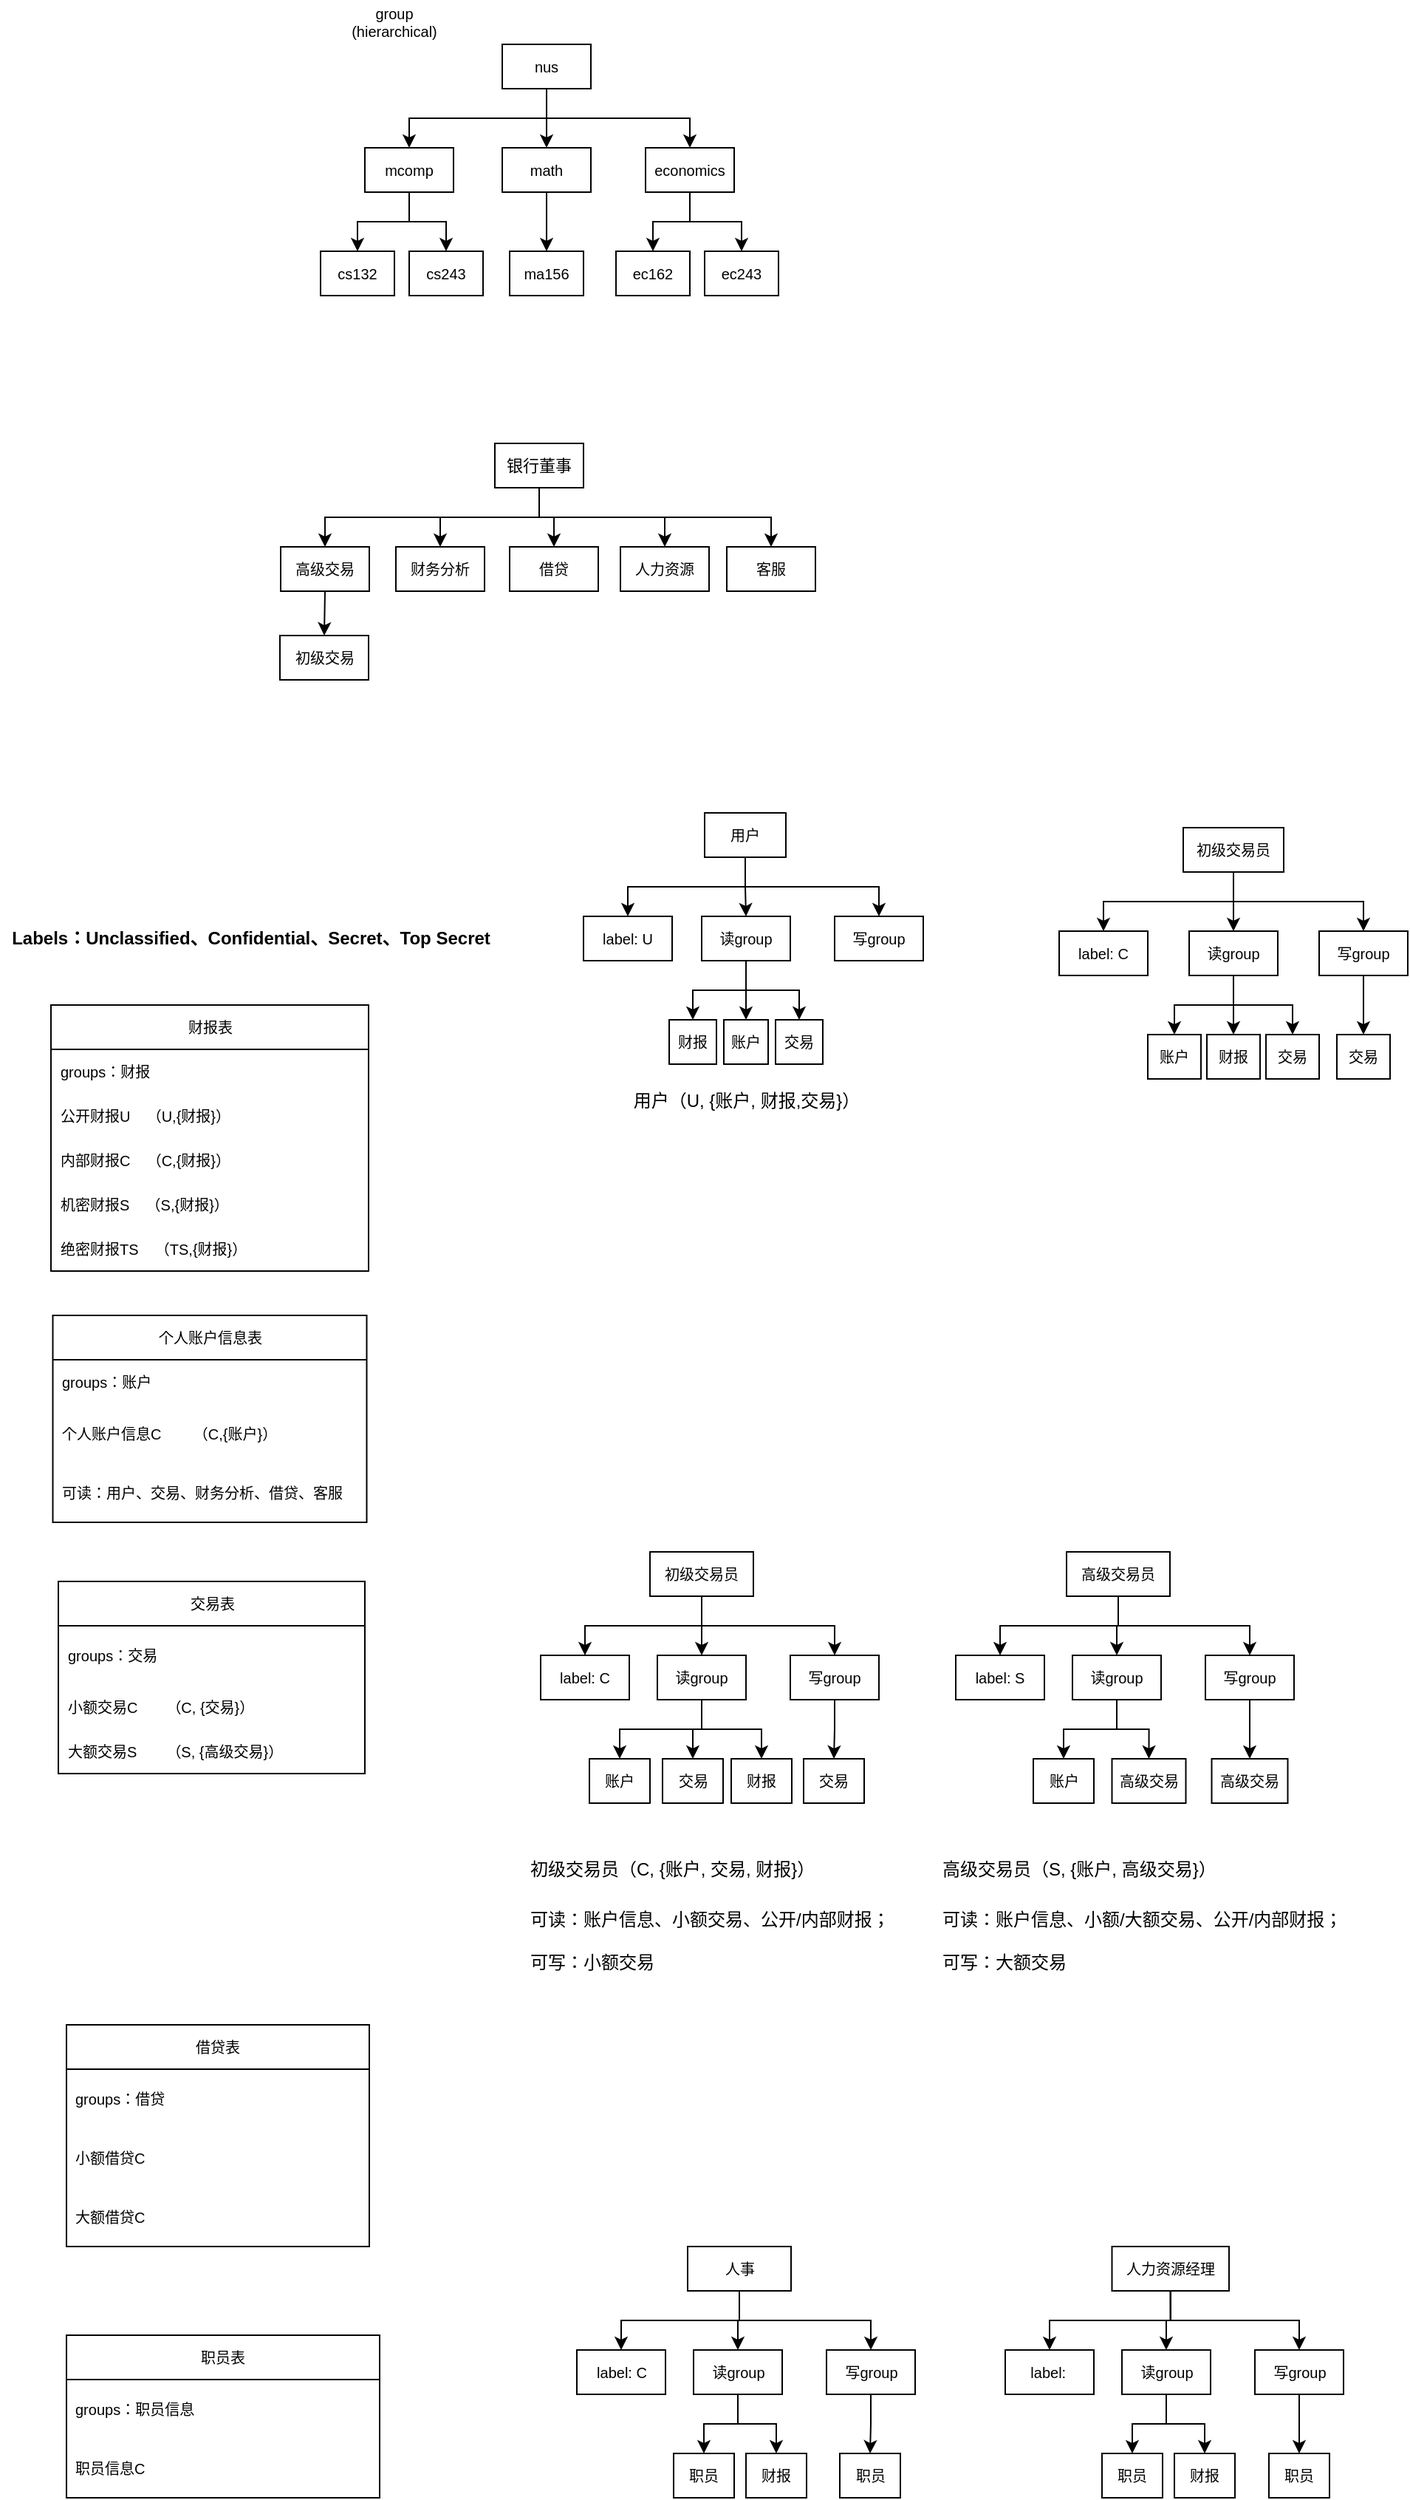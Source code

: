 <mxfile version="24.7.17">
  <diagram name="第 1 页" id="lnjwtBa-JkBaRmDAoZbX">
    <mxGraphModel dx="875" dy="445" grid="1" gridSize="10" guides="1" tooltips="1" connect="1" arrows="1" fold="1" page="1" pageScale="1" pageWidth="827" pageHeight="1169" math="0" shadow="0">
      <root>
        <mxCell id="0" />
        <mxCell id="1" parent="0" />
        <mxCell id="OqtR3Mtmg-c2K8xWfE8R-6" style="edgeStyle=orthogonalEdgeStyle;rounded=0;orthogonalLoop=1;jettySize=auto;html=1;exitX=0.5;exitY=1;exitDx=0;exitDy=0;entryX=0.5;entryY=0;entryDx=0;entryDy=0;fontSize=10;" edge="1" parent="1" source="OqtR3Mtmg-c2K8xWfE8R-2" target="OqtR3Mtmg-c2K8xWfE8R-3">
          <mxGeometry relative="1" as="geometry" />
        </mxCell>
        <mxCell id="OqtR3Mtmg-c2K8xWfE8R-7" style="edgeStyle=orthogonalEdgeStyle;rounded=0;orthogonalLoop=1;jettySize=auto;html=1;exitX=0.5;exitY=1;exitDx=0;exitDy=0;entryX=0.5;entryY=0;entryDx=0;entryDy=0;fontSize=10;" edge="1" parent="1" source="OqtR3Mtmg-c2K8xWfE8R-2" target="OqtR3Mtmg-c2K8xWfE8R-4">
          <mxGeometry relative="1" as="geometry" />
        </mxCell>
        <mxCell id="OqtR3Mtmg-c2K8xWfE8R-8" style="edgeStyle=orthogonalEdgeStyle;rounded=0;orthogonalLoop=1;jettySize=auto;html=1;exitX=0.5;exitY=1;exitDx=0;exitDy=0;entryX=0.5;entryY=0;entryDx=0;entryDy=0;fontSize=10;" edge="1" parent="1" source="OqtR3Mtmg-c2K8xWfE8R-2" target="OqtR3Mtmg-c2K8xWfE8R-5">
          <mxGeometry relative="1" as="geometry" />
        </mxCell>
        <mxCell id="OqtR3Mtmg-c2K8xWfE8R-2" value="nus" style="rounded=0;whiteSpace=wrap;html=1;fontSize=10;" vertex="1" parent="1">
          <mxGeometry x="383" y="200" width="60" height="30" as="geometry" />
        </mxCell>
        <mxCell id="OqtR3Mtmg-c2K8xWfE8R-11" style="edgeStyle=orthogonalEdgeStyle;rounded=0;orthogonalLoop=1;jettySize=auto;html=1;exitX=0.5;exitY=1;exitDx=0;exitDy=0;entryX=0.5;entryY=0;entryDx=0;entryDy=0;fontSize=10;" edge="1" parent="1" source="OqtR3Mtmg-c2K8xWfE8R-3" target="OqtR3Mtmg-c2K8xWfE8R-9">
          <mxGeometry relative="1" as="geometry" />
        </mxCell>
        <mxCell id="OqtR3Mtmg-c2K8xWfE8R-12" style="edgeStyle=orthogonalEdgeStyle;rounded=0;orthogonalLoop=1;jettySize=auto;html=1;exitX=0.5;exitY=1;exitDx=0;exitDy=0;entryX=0.5;entryY=0;entryDx=0;entryDy=0;fontSize=10;" edge="1" parent="1" source="OqtR3Mtmg-c2K8xWfE8R-3" target="OqtR3Mtmg-c2K8xWfE8R-10">
          <mxGeometry relative="1" as="geometry" />
        </mxCell>
        <mxCell id="OqtR3Mtmg-c2K8xWfE8R-3" value="mcomp" style="rounded=0;whiteSpace=wrap;html=1;fontSize=10;" vertex="1" parent="1">
          <mxGeometry x="290" y="270" width="60" height="30" as="geometry" />
        </mxCell>
        <mxCell id="OqtR3Mtmg-c2K8xWfE8R-14" style="edgeStyle=orthogonalEdgeStyle;rounded=0;orthogonalLoop=1;jettySize=auto;html=1;exitX=0.5;exitY=1;exitDx=0;exitDy=0;fontSize=10;" edge="1" parent="1" source="OqtR3Mtmg-c2K8xWfE8R-4" target="OqtR3Mtmg-c2K8xWfE8R-13">
          <mxGeometry relative="1" as="geometry" />
        </mxCell>
        <mxCell id="OqtR3Mtmg-c2K8xWfE8R-4" value="math" style="rounded=0;whiteSpace=wrap;html=1;fontSize=10;" vertex="1" parent="1">
          <mxGeometry x="383" y="270" width="60" height="30" as="geometry" />
        </mxCell>
        <mxCell id="OqtR3Mtmg-c2K8xWfE8R-16" style="edgeStyle=orthogonalEdgeStyle;rounded=0;orthogonalLoop=1;jettySize=auto;html=1;exitX=0.5;exitY=1;exitDx=0;exitDy=0;entryX=0.5;entryY=0;entryDx=0;entryDy=0;fontSize=10;" edge="1" parent="1" source="OqtR3Mtmg-c2K8xWfE8R-5" target="OqtR3Mtmg-c2K8xWfE8R-15">
          <mxGeometry relative="1" as="geometry" />
        </mxCell>
        <mxCell id="OqtR3Mtmg-c2K8xWfE8R-18" style="edgeStyle=orthogonalEdgeStyle;rounded=0;orthogonalLoop=1;jettySize=auto;html=1;exitX=0.5;exitY=1;exitDx=0;exitDy=0;entryX=0.5;entryY=0;entryDx=0;entryDy=0;fontSize=10;" edge="1" parent="1" source="OqtR3Mtmg-c2K8xWfE8R-5" target="OqtR3Mtmg-c2K8xWfE8R-17">
          <mxGeometry relative="1" as="geometry" />
        </mxCell>
        <mxCell id="OqtR3Mtmg-c2K8xWfE8R-5" value="economics" style="rounded=0;whiteSpace=wrap;html=1;fontSize=10;" vertex="1" parent="1">
          <mxGeometry x="480" y="270" width="60" height="30" as="geometry" />
        </mxCell>
        <mxCell id="OqtR3Mtmg-c2K8xWfE8R-9" value="cs132" style="rounded=0;whiteSpace=wrap;html=1;fontSize=10;" vertex="1" parent="1">
          <mxGeometry x="260" y="340" width="50" height="30" as="geometry" />
        </mxCell>
        <mxCell id="OqtR3Mtmg-c2K8xWfE8R-10" value="cs243" style="rounded=0;whiteSpace=wrap;html=1;fontSize=10;" vertex="1" parent="1">
          <mxGeometry x="320" y="340" width="50" height="30" as="geometry" />
        </mxCell>
        <mxCell id="OqtR3Mtmg-c2K8xWfE8R-13" value="ma156" style="rounded=0;whiteSpace=wrap;html=1;fontSize=10;" vertex="1" parent="1">
          <mxGeometry x="388" y="340" width="50" height="30" as="geometry" />
        </mxCell>
        <mxCell id="OqtR3Mtmg-c2K8xWfE8R-15" value="ec162" style="rounded=0;whiteSpace=wrap;html=1;fontSize=10;" vertex="1" parent="1">
          <mxGeometry x="460" y="340" width="50" height="30" as="geometry" />
        </mxCell>
        <mxCell id="OqtR3Mtmg-c2K8xWfE8R-17" value="ec243" style="rounded=0;whiteSpace=wrap;html=1;fontSize=10;" vertex="1" parent="1">
          <mxGeometry x="520" y="340" width="50" height="30" as="geometry" />
        </mxCell>
        <mxCell id="OqtR3Mtmg-c2K8xWfE8R-19" value="group (hierarchical)" style="text;html=1;align=center;verticalAlign=middle;whiteSpace=wrap;rounded=0;fontSize=10;" vertex="1" parent="1">
          <mxGeometry x="280" y="170" width="60" height="30" as="geometry" />
        </mxCell>
        <mxCell id="OqtR3Mtmg-c2K8xWfE8R-23" style="edgeStyle=orthogonalEdgeStyle;rounded=0;orthogonalLoop=1;jettySize=auto;html=1;exitX=0.5;exitY=1;exitDx=0;exitDy=0;entryX=0.5;entryY=0;entryDx=0;entryDy=0;fontSize=10;" edge="1" parent="1" source="OqtR3Mtmg-c2K8xWfE8R-21" target="OqtR3Mtmg-c2K8xWfE8R-22">
          <mxGeometry relative="1" as="geometry" />
        </mxCell>
        <mxCell id="OqtR3Mtmg-c2K8xWfE8R-25" style="edgeStyle=orthogonalEdgeStyle;rounded=0;orthogonalLoop=1;jettySize=auto;html=1;exitX=0.5;exitY=1;exitDx=0;exitDy=0;entryX=0.5;entryY=0;entryDx=0;entryDy=0;fontSize=10;" edge="1" parent="1" source="OqtR3Mtmg-c2K8xWfE8R-21" target="OqtR3Mtmg-c2K8xWfE8R-24">
          <mxGeometry relative="1" as="geometry" />
        </mxCell>
        <mxCell id="OqtR3Mtmg-c2K8xWfE8R-27" style="edgeStyle=orthogonalEdgeStyle;rounded=0;orthogonalLoop=1;jettySize=auto;html=1;exitX=0.5;exitY=1;exitDx=0;exitDy=0;entryX=0.5;entryY=0;entryDx=0;entryDy=0;fontSize=10;" edge="1" parent="1" source="OqtR3Mtmg-c2K8xWfE8R-21" target="OqtR3Mtmg-c2K8xWfE8R-26">
          <mxGeometry relative="1" as="geometry" />
        </mxCell>
        <mxCell id="OqtR3Mtmg-c2K8xWfE8R-29" style="edgeStyle=orthogonalEdgeStyle;rounded=0;orthogonalLoop=1;jettySize=auto;html=1;exitX=0.5;exitY=1;exitDx=0;exitDy=0;entryX=0.5;entryY=0;entryDx=0;entryDy=0;fontSize=10;" edge="1" parent="1" source="OqtR3Mtmg-c2K8xWfE8R-21" target="OqtR3Mtmg-c2K8xWfE8R-28">
          <mxGeometry relative="1" as="geometry" />
        </mxCell>
        <mxCell id="OqtR3Mtmg-c2K8xWfE8R-31" style="edgeStyle=orthogonalEdgeStyle;rounded=0;orthogonalLoop=1;jettySize=auto;html=1;exitX=0.5;exitY=1;exitDx=0;exitDy=0;entryX=0.5;entryY=0;entryDx=0;entryDy=0;fontSize=10;" edge="1" parent="1" source="OqtR3Mtmg-c2K8xWfE8R-21" target="OqtR3Mtmg-c2K8xWfE8R-30">
          <mxGeometry relative="1" as="geometry" />
        </mxCell>
        <mxCell id="OqtR3Mtmg-c2K8xWfE8R-21" value="&lt;font style=&quot;font-size: 11px;&quot;&gt;银行董事&lt;/font&gt;" style="rounded=0;whiteSpace=wrap;html=1;fontSize=10;" vertex="1" parent="1">
          <mxGeometry x="378" y="470" width="60" height="30" as="geometry" />
        </mxCell>
        <mxCell id="OqtR3Mtmg-c2K8xWfE8R-50" style="edgeStyle=orthogonalEdgeStyle;rounded=0;orthogonalLoop=1;jettySize=auto;html=1;exitX=0.5;exitY=1;exitDx=0;exitDy=0;entryX=0.5;entryY=0;entryDx=0;entryDy=0;fontSize=10;" edge="1" parent="1" source="OqtR3Mtmg-c2K8xWfE8R-22" target="OqtR3Mtmg-c2K8xWfE8R-49">
          <mxGeometry relative="1" as="geometry" />
        </mxCell>
        <mxCell id="OqtR3Mtmg-c2K8xWfE8R-22" value="高级交易" style="rounded=0;whiteSpace=wrap;html=1;fontSize=10;" vertex="1" parent="1">
          <mxGeometry x="233" y="540" width="60" height="30" as="geometry" />
        </mxCell>
        <mxCell id="OqtR3Mtmg-c2K8xWfE8R-24" value="财务分析" style="rounded=0;whiteSpace=wrap;html=1;fontSize=10;" vertex="1" parent="1">
          <mxGeometry x="311" y="540" width="60" height="30" as="geometry" />
        </mxCell>
        <mxCell id="OqtR3Mtmg-c2K8xWfE8R-26" value="借贷" style="rounded=0;whiteSpace=wrap;html=1;fontSize=10;" vertex="1" parent="1">
          <mxGeometry x="388" y="540" width="60" height="30" as="geometry" />
        </mxCell>
        <mxCell id="OqtR3Mtmg-c2K8xWfE8R-28" value="人力资源" style="rounded=0;whiteSpace=wrap;html=1;fontSize=10;" vertex="1" parent="1">
          <mxGeometry x="463" y="540" width="60" height="30" as="geometry" />
        </mxCell>
        <mxCell id="OqtR3Mtmg-c2K8xWfE8R-30" value="客服" style="rounded=0;whiteSpace=wrap;html=1;fontSize=10;" vertex="1" parent="1">
          <mxGeometry x="535" y="540" width="60" height="30" as="geometry" />
        </mxCell>
        <mxCell id="OqtR3Mtmg-c2K8xWfE8R-32" value="个人账户信息表" style="swimlane;fontStyle=0;childLayout=stackLayout;horizontal=1;startSize=30;horizontalStack=0;resizeParent=1;resizeParentMax=0;resizeLast=0;collapsible=1;marginBottom=0;whiteSpace=wrap;html=1;fontSize=10;" vertex="1" parent="1">
          <mxGeometry x="78.75" y="1060" width="212.5" height="140" as="geometry" />
        </mxCell>
        <mxCell id="OqtR3Mtmg-c2K8xWfE8R-33" value="groups：账户" style="text;strokeColor=none;fillColor=none;align=left;verticalAlign=middle;spacingLeft=4;spacingRight=4;overflow=hidden;points=[[0,0.5],[1,0.5]];portConstraint=eastwest;rotatable=0;whiteSpace=wrap;html=1;fontSize=10;" vertex="1" parent="OqtR3Mtmg-c2K8xWfE8R-32">
          <mxGeometry y="30" width="212.5" height="30" as="geometry" />
        </mxCell>
        <mxCell id="OqtR3Mtmg-c2K8xWfE8R-34" value="个人账户信息C&lt;span style=&quot;white-space: pre;&quot;&gt;&#x9;&lt;/span&gt;（C,{账户}）" style="text;strokeColor=none;fillColor=none;align=left;verticalAlign=middle;spacingLeft=4;spacingRight=4;overflow=hidden;points=[[0,0.5],[1,0.5]];portConstraint=eastwest;rotatable=0;whiteSpace=wrap;html=1;fontSize=10;" vertex="1" parent="OqtR3Mtmg-c2K8xWfE8R-32">
          <mxGeometry y="60" width="212.5" height="40" as="geometry" />
        </mxCell>
        <mxCell id="OqtR3Mtmg-c2K8xWfE8R-155" value="可读：用户、交易、财务分析、借贷、客服" style="text;strokeColor=none;fillColor=none;align=left;verticalAlign=middle;spacingLeft=4;spacingRight=4;overflow=hidden;points=[[0,0.5],[1,0.5]];portConstraint=eastwest;rotatable=0;whiteSpace=wrap;html=1;fontSize=10;" vertex="1" parent="OqtR3Mtmg-c2K8xWfE8R-32">
          <mxGeometry y="100" width="212.5" height="40" as="geometry" />
        </mxCell>
        <mxCell id="OqtR3Mtmg-c2K8xWfE8R-39" style="edgeStyle=orthogonalEdgeStyle;rounded=0;orthogonalLoop=1;jettySize=auto;html=1;exitX=0.5;exitY=1;exitDx=0;exitDy=0;entryX=0.5;entryY=0;entryDx=0;entryDy=0;fontSize=10;" edge="1" parent="1" source="OqtR3Mtmg-c2K8xWfE8R-36" target="OqtR3Mtmg-c2K8xWfE8R-37">
          <mxGeometry relative="1" as="geometry" />
        </mxCell>
        <mxCell id="OqtR3Mtmg-c2K8xWfE8R-41" style="edgeStyle=orthogonalEdgeStyle;rounded=0;orthogonalLoop=1;jettySize=auto;html=1;exitX=0.5;exitY=1;exitDx=0;exitDy=0;fontSize=10;" edge="1" parent="1" source="OqtR3Mtmg-c2K8xWfE8R-36" target="OqtR3Mtmg-c2K8xWfE8R-40">
          <mxGeometry relative="1" as="geometry" />
        </mxCell>
        <mxCell id="OqtR3Mtmg-c2K8xWfE8R-82" style="edgeStyle=orthogonalEdgeStyle;rounded=0;orthogonalLoop=1;jettySize=auto;html=1;exitX=0.5;exitY=1;exitDx=0;exitDy=0;" edge="1" parent="1" source="OqtR3Mtmg-c2K8xWfE8R-36" target="OqtR3Mtmg-c2K8xWfE8R-81">
          <mxGeometry relative="1" as="geometry" />
        </mxCell>
        <mxCell id="OqtR3Mtmg-c2K8xWfE8R-36" value="用户" style="rounded=0;whiteSpace=wrap;html=1;fontSize=10;" vertex="1" parent="1">
          <mxGeometry x="520" y="720" width="55" height="30" as="geometry" />
        </mxCell>
        <mxCell id="OqtR3Mtmg-c2K8xWfE8R-43" style="edgeStyle=orthogonalEdgeStyle;rounded=0;orthogonalLoop=1;jettySize=auto;html=1;exitX=0.5;exitY=1;exitDx=0;exitDy=0;entryX=0.5;entryY=0;entryDx=0;entryDy=0;fontSize=10;" edge="1" parent="1" source="OqtR3Mtmg-c2K8xWfE8R-37" target="OqtR3Mtmg-c2K8xWfE8R-42">
          <mxGeometry relative="1" as="geometry" />
        </mxCell>
        <mxCell id="OqtR3Mtmg-c2K8xWfE8R-67" style="edgeStyle=orthogonalEdgeStyle;rounded=0;orthogonalLoop=1;jettySize=auto;html=1;exitX=0.5;exitY=1;exitDx=0;exitDy=0;entryX=0.5;entryY=0;entryDx=0;entryDy=0;" edge="1" parent="1" source="OqtR3Mtmg-c2K8xWfE8R-37" target="OqtR3Mtmg-c2K8xWfE8R-66">
          <mxGeometry relative="1" as="geometry" />
        </mxCell>
        <mxCell id="OqtR3Mtmg-c2K8xWfE8R-69" style="edgeStyle=orthogonalEdgeStyle;rounded=0;orthogonalLoop=1;jettySize=auto;html=1;exitX=0.5;exitY=1;exitDx=0;exitDy=0;entryX=0.5;entryY=0;entryDx=0;entryDy=0;" edge="1" parent="1" source="OqtR3Mtmg-c2K8xWfE8R-37" target="OqtR3Mtmg-c2K8xWfE8R-68">
          <mxGeometry relative="1" as="geometry" />
        </mxCell>
        <mxCell id="OqtR3Mtmg-c2K8xWfE8R-37" value="读group" style="rounded=0;whiteSpace=wrap;html=1;fontSize=10;" vertex="1" parent="1">
          <mxGeometry x="518" y="790" width="60" height="30" as="geometry" />
        </mxCell>
        <mxCell id="OqtR3Mtmg-c2K8xWfE8R-40" value="写group" style="rounded=0;whiteSpace=wrap;html=1;fontSize=10;" vertex="1" parent="1">
          <mxGeometry x="608" y="790" width="60" height="30" as="geometry" />
        </mxCell>
        <mxCell id="OqtR3Mtmg-c2K8xWfE8R-42" value="账户" style="rounded=0;whiteSpace=wrap;html=1;fontSize=10;" vertex="1" parent="1">
          <mxGeometry x="533" y="860" width="30" height="30" as="geometry" />
        </mxCell>
        <mxCell id="OqtR3Mtmg-c2K8xWfE8R-46" value="交易表" style="swimlane;fontStyle=0;childLayout=stackLayout;horizontal=1;startSize=30;horizontalStack=0;resizeParent=1;resizeParentMax=0;resizeLast=0;collapsible=1;marginBottom=0;whiteSpace=wrap;html=1;fontSize=10;" vertex="1" parent="1">
          <mxGeometry x="82.5" y="1240" width="207.5" height="130" as="geometry" />
        </mxCell>
        <mxCell id="OqtR3Mtmg-c2K8xWfE8R-47" value="groups：交易" style="text;strokeColor=none;fillColor=none;align=left;verticalAlign=middle;spacingLeft=4;spacingRight=4;overflow=hidden;points=[[0,0.5],[1,0.5]];portConstraint=eastwest;rotatable=0;whiteSpace=wrap;html=1;fontSize=10;" vertex="1" parent="OqtR3Mtmg-c2K8xWfE8R-46">
          <mxGeometry y="30" width="207.5" height="40" as="geometry" />
        </mxCell>
        <mxCell id="OqtR3Mtmg-c2K8xWfE8R-48" value="小额交易C&lt;span style=&quot;white-space: pre;&quot;&gt;&#x9;&lt;/span&gt;（C, {交易}）" style="text;strokeColor=none;fillColor=none;align=left;verticalAlign=middle;spacingLeft=4;spacingRight=4;overflow=hidden;points=[[0,0.5],[1,0.5]];portConstraint=eastwest;rotatable=0;whiteSpace=wrap;html=1;fontSize=10;" vertex="1" parent="OqtR3Mtmg-c2K8xWfE8R-46">
          <mxGeometry y="70" width="207.5" height="30" as="geometry" />
        </mxCell>
        <mxCell id="OqtR3Mtmg-c2K8xWfE8R-93" value="大额交易S&lt;span style=&quot;white-space: pre;&quot;&gt;&#x9;&lt;/span&gt;（S, {高级交易}）" style="text;strokeColor=none;fillColor=none;align=left;verticalAlign=middle;spacingLeft=4;spacingRight=4;overflow=hidden;points=[[0,0.5],[1,0.5]];portConstraint=eastwest;rotatable=0;whiteSpace=wrap;html=1;fontSize=10;" vertex="1" parent="OqtR3Mtmg-c2K8xWfE8R-46">
          <mxGeometry y="100" width="207.5" height="30" as="geometry" />
        </mxCell>
        <mxCell id="OqtR3Mtmg-c2K8xWfE8R-49" value="初级交易" style="rounded=0;whiteSpace=wrap;html=1;fontSize=10;" vertex="1" parent="1">
          <mxGeometry x="232.5" y="600" width="60" height="30" as="geometry" />
        </mxCell>
        <mxCell id="OqtR3Mtmg-c2K8xWfE8R-53" style="edgeStyle=orthogonalEdgeStyle;rounded=0;orthogonalLoop=1;jettySize=auto;html=1;exitX=0.5;exitY=1;exitDx=0;exitDy=0;entryX=0.5;entryY=0;entryDx=0;entryDy=0;fontSize=10;" edge="1" parent="1" source="OqtR3Mtmg-c2K8xWfE8R-55" target="OqtR3Mtmg-c2K8xWfE8R-57">
          <mxGeometry relative="1" as="geometry" />
        </mxCell>
        <mxCell id="OqtR3Mtmg-c2K8xWfE8R-54" style="edgeStyle=orthogonalEdgeStyle;rounded=0;orthogonalLoop=1;jettySize=auto;html=1;exitX=0.5;exitY=1;exitDx=0;exitDy=0;fontSize=10;" edge="1" parent="1" source="OqtR3Mtmg-c2K8xWfE8R-55" target="OqtR3Mtmg-c2K8xWfE8R-58">
          <mxGeometry relative="1" as="geometry" />
        </mxCell>
        <mxCell id="OqtR3Mtmg-c2K8xWfE8R-97" style="edgeStyle=orthogonalEdgeStyle;rounded=0;orthogonalLoop=1;jettySize=auto;html=1;exitX=0.5;exitY=1;exitDx=0;exitDy=0;entryX=0.5;entryY=0;entryDx=0;entryDy=0;" edge="1" parent="1" source="OqtR3Mtmg-c2K8xWfE8R-55" target="OqtR3Mtmg-c2K8xWfE8R-96">
          <mxGeometry relative="1" as="geometry" />
        </mxCell>
        <mxCell id="OqtR3Mtmg-c2K8xWfE8R-55" value="初级交易员" style="rounded=0;whiteSpace=wrap;html=1;fontSize=10;" vertex="1" parent="1">
          <mxGeometry x="483" y="1220" width="70" height="30" as="geometry" />
        </mxCell>
        <mxCell id="OqtR3Mtmg-c2K8xWfE8R-56" style="edgeStyle=orthogonalEdgeStyle;rounded=0;orthogonalLoop=1;jettySize=auto;html=1;exitX=0.5;exitY=1;exitDx=0;exitDy=0;entryX=0.5;entryY=0;entryDx=0;entryDy=0;fontSize=10;" edge="1" parent="1" source="OqtR3Mtmg-c2K8xWfE8R-57" target="OqtR3Mtmg-c2K8xWfE8R-59">
          <mxGeometry relative="1" as="geometry" />
        </mxCell>
        <mxCell id="OqtR3Mtmg-c2K8xWfE8R-100" style="edgeStyle=orthogonalEdgeStyle;rounded=0;orthogonalLoop=1;jettySize=auto;html=1;exitX=0.5;exitY=1;exitDx=0;exitDy=0;entryX=0.5;entryY=0;entryDx=0;entryDy=0;" edge="1" parent="1" source="OqtR3Mtmg-c2K8xWfE8R-57" target="OqtR3Mtmg-c2K8xWfE8R-99">
          <mxGeometry relative="1" as="geometry" />
        </mxCell>
        <mxCell id="OqtR3Mtmg-c2K8xWfE8R-121" style="edgeStyle=orthogonalEdgeStyle;rounded=0;orthogonalLoop=1;jettySize=auto;html=1;exitX=0.5;exitY=1;exitDx=0;exitDy=0;entryX=0.5;entryY=0;entryDx=0;entryDy=0;" edge="1" parent="1" source="OqtR3Mtmg-c2K8xWfE8R-57" target="OqtR3Mtmg-c2K8xWfE8R-119">
          <mxGeometry relative="1" as="geometry" />
        </mxCell>
        <mxCell id="OqtR3Mtmg-c2K8xWfE8R-57" value="读group" style="rounded=0;whiteSpace=wrap;html=1;fontSize=10;" vertex="1" parent="1">
          <mxGeometry x="488" y="1290" width="60" height="30" as="geometry" />
        </mxCell>
        <mxCell id="OqtR3Mtmg-c2K8xWfE8R-114" style="edgeStyle=orthogonalEdgeStyle;rounded=0;orthogonalLoop=1;jettySize=auto;html=1;exitX=0.5;exitY=1;exitDx=0;exitDy=0;entryX=0.5;entryY=0;entryDx=0;entryDy=0;" edge="1" parent="1" source="OqtR3Mtmg-c2K8xWfE8R-58" target="OqtR3Mtmg-c2K8xWfE8R-113">
          <mxGeometry relative="1" as="geometry" />
        </mxCell>
        <mxCell id="OqtR3Mtmg-c2K8xWfE8R-58" value="写group" style="rounded=0;whiteSpace=wrap;html=1;fontSize=10;" vertex="1" parent="1">
          <mxGeometry x="578" y="1290" width="60" height="30" as="geometry" />
        </mxCell>
        <mxCell id="OqtR3Mtmg-c2K8xWfE8R-59" value="交易" style="rounded=0;whiteSpace=wrap;html=1;fontSize=10;" vertex="1" parent="1">
          <mxGeometry x="491.5" y="1360" width="41" height="30" as="geometry" />
        </mxCell>
        <mxCell id="OqtR3Mtmg-c2K8xWfE8R-60" value="财报表" style="swimlane;fontStyle=0;childLayout=stackLayout;horizontal=1;startSize=30;horizontalStack=0;resizeParent=1;resizeParentMax=0;resizeLast=0;collapsible=1;marginBottom=0;whiteSpace=wrap;html=1;fontSize=10;" vertex="1" parent="1">
          <mxGeometry x="77.5" y="850" width="215" height="180" as="geometry" />
        </mxCell>
        <mxCell id="OqtR3Mtmg-c2K8xWfE8R-61" value="groups：财报" style="text;strokeColor=none;fillColor=none;align=left;verticalAlign=middle;spacingLeft=4;spacingRight=4;overflow=hidden;points=[[0,0.5],[1,0.5]];portConstraint=eastwest;rotatable=0;whiteSpace=wrap;html=1;fontSize=10;" vertex="1" parent="OqtR3Mtmg-c2K8xWfE8R-60">
          <mxGeometry y="30" width="215" height="30" as="geometry" />
        </mxCell>
        <mxCell id="OqtR3Mtmg-c2K8xWfE8R-62" value="公开财报U&amp;nbsp; &amp;nbsp; （U,{财报}）" style="text;strokeColor=none;fillColor=none;align=left;verticalAlign=middle;spacingLeft=4;spacingRight=4;overflow=hidden;points=[[0,0.5],[1,0.5]];portConstraint=eastwest;rotatable=0;whiteSpace=wrap;html=1;fontSize=10;" vertex="1" parent="OqtR3Mtmg-c2K8xWfE8R-60">
          <mxGeometry y="60" width="215" height="30" as="geometry" />
        </mxCell>
        <mxCell id="OqtR3Mtmg-c2K8xWfE8R-88" value="内部财报C&amp;nbsp; &amp;nbsp; （C,{财报}）" style="text;strokeColor=none;fillColor=none;align=left;verticalAlign=middle;spacingLeft=4;spacingRight=4;overflow=hidden;points=[[0,0.5],[1,0.5]];portConstraint=eastwest;rotatable=0;whiteSpace=wrap;html=1;fontSize=10;" vertex="1" parent="OqtR3Mtmg-c2K8xWfE8R-60">
          <mxGeometry y="90" width="215" height="30" as="geometry" />
        </mxCell>
        <mxCell id="OqtR3Mtmg-c2K8xWfE8R-89" value="机密财报S&amp;nbsp; &amp;nbsp; （S,{财报}）" style="text;strokeColor=none;fillColor=none;align=left;verticalAlign=middle;spacingLeft=4;spacingRight=4;overflow=hidden;points=[[0,0.5],[1,0.5]];portConstraint=eastwest;rotatable=0;whiteSpace=wrap;html=1;fontSize=10;" vertex="1" parent="OqtR3Mtmg-c2K8xWfE8R-60">
          <mxGeometry y="120" width="215" height="30" as="geometry" />
        </mxCell>
        <mxCell id="OqtR3Mtmg-c2K8xWfE8R-154" value="绝密财报TS&amp;nbsp; &amp;nbsp; （TS,{财报}）" style="text;strokeColor=none;fillColor=none;align=left;verticalAlign=middle;spacingLeft=4;spacingRight=4;overflow=hidden;points=[[0,0.5],[1,0.5]];portConstraint=eastwest;rotatable=0;whiteSpace=wrap;html=1;fontSize=10;" vertex="1" parent="OqtR3Mtmg-c2K8xWfE8R-60">
          <mxGeometry y="150" width="215" height="30" as="geometry" />
        </mxCell>
        <mxCell id="OqtR3Mtmg-c2K8xWfE8R-63" value="借贷表" style="swimlane;fontStyle=0;childLayout=stackLayout;horizontal=1;startSize=30;horizontalStack=0;resizeParent=1;resizeParentMax=0;resizeLast=0;collapsible=1;marginBottom=0;whiteSpace=wrap;html=1;fontSize=10;" vertex="1" parent="1">
          <mxGeometry x="88" y="1540" width="205" height="150" as="geometry" />
        </mxCell>
        <mxCell id="OqtR3Mtmg-c2K8xWfE8R-64" value="groups：借贷" style="text;strokeColor=none;fillColor=none;align=left;verticalAlign=middle;spacingLeft=4;spacingRight=4;overflow=hidden;points=[[0,0.5],[1,0.5]];portConstraint=eastwest;rotatable=0;whiteSpace=wrap;html=1;fontSize=10;" vertex="1" parent="OqtR3Mtmg-c2K8xWfE8R-63">
          <mxGeometry y="30" width="205" height="40" as="geometry" />
        </mxCell>
        <mxCell id="OqtR3Mtmg-c2K8xWfE8R-90" value="小额借贷C" style="text;strokeColor=none;fillColor=none;align=left;verticalAlign=middle;spacingLeft=4;spacingRight=4;overflow=hidden;points=[[0,0.5],[1,0.5]];portConstraint=eastwest;rotatable=0;whiteSpace=wrap;html=1;fontSize=10;" vertex="1" parent="OqtR3Mtmg-c2K8xWfE8R-63">
          <mxGeometry y="70" width="205" height="40" as="geometry" />
        </mxCell>
        <mxCell id="OqtR3Mtmg-c2K8xWfE8R-153" value="大额借贷C" style="text;strokeColor=none;fillColor=none;align=left;verticalAlign=middle;spacingLeft=4;spacingRight=4;overflow=hidden;points=[[0,0.5],[1,0.5]];portConstraint=eastwest;rotatable=0;whiteSpace=wrap;html=1;fontSize=10;" vertex="1" parent="OqtR3Mtmg-c2K8xWfE8R-63">
          <mxGeometry y="110" width="205" height="40" as="geometry" />
        </mxCell>
        <mxCell id="OqtR3Mtmg-c2K8xWfE8R-66" value="财报" style="rounded=0;whiteSpace=wrap;html=1;fontSize=10;" vertex="1" parent="1">
          <mxGeometry x="496" y="860" width="32" height="30" as="geometry" />
        </mxCell>
        <mxCell id="OqtR3Mtmg-c2K8xWfE8R-68" value="交易" style="rounded=0;whiteSpace=wrap;html=1;fontSize=10;" vertex="1" parent="1">
          <mxGeometry x="568" y="860" width="32" height="30" as="geometry" />
        </mxCell>
        <mxCell id="OqtR3Mtmg-c2K8xWfE8R-70" style="edgeStyle=orthogonalEdgeStyle;rounded=0;orthogonalLoop=1;jettySize=auto;html=1;exitX=0.5;exitY=1;exitDx=0;exitDy=0;entryX=0.5;entryY=0;entryDx=0;entryDy=0;fontSize=10;" edge="1" parent="1" source="OqtR3Mtmg-c2K8xWfE8R-72" target="OqtR3Mtmg-c2K8xWfE8R-76">
          <mxGeometry relative="1" as="geometry" />
        </mxCell>
        <mxCell id="OqtR3Mtmg-c2K8xWfE8R-71" style="edgeStyle=orthogonalEdgeStyle;rounded=0;orthogonalLoop=1;jettySize=auto;html=1;exitX=0.5;exitY=1;exitDx=0;exitDy=0;fontSize=10;" edge="1" parent="1" source="OqtR3Mtmg-c2K8xWfE8R-72" target="OqtR3Mtmg-c2K8xWfE8R-77">
          <mxGeometry relative="1" as="geometry" />
        </mxCell>
        <mxCell id="OqtR3Mtmg-c2K8xWfE8R-84" style="edgeStyle=orthogonalEdgeStyle;rounded=0;orthogonalLoop=1;jettySize=auto;html=1;exitX=0.5;exitY=1;exitDx=0;exitDy=0;entryX=0.5;entryY=0;entryDx=0;entryDy=0;" edge="1" parent="1" source="OqtR3Mtmg-c2K8xWfE8R-72" target="OqtR3Mtmg-c2K8xWfE8R-83">
          <mxGeometry relative="1" as="geometry" />
        </mxCell>
        <mxCell id="OqtR3Mtmg-c2K8xWfE8R-72" value="初级交易员" style="rounded=0;whiteSpace=wrap;html=1;fontSize=10;" vertex="1" parent="1">
          <mxGeometry x="844" y="730" width="68" height="30" as="geometry" />
        </mxCell>
        <mxCell id="OqtR3Mtmg-c2K8xWfE8R-73" style="edgeStyle=orthogonalEdgeStyle;rounded=0;orthogonalLoop=1;jettySize=auto;html=1;exitX=0.5;exitY=1;exitDx=0;exitDy=0;entryX=0.5;entryY=0;entryDx=0;entryDy=0;fontSize=10;" edge="1" parent="1" source="OqtR3Mtmg-c2K8xWfE8R-76" target="OqtR3Mtmg-c2K8xWfE8R-78">
          <mxGeometry relative="1" as="geometry" />
        </mxCell>
        <mxCell id="OqtR3Mtmg-c2K8xWfE8R-74" style="edgeStyle=orthogonalEdgeStyle;rounded=0;orthogonalLoop=1;jettySize=auto;html=1;exitX=0.5;exitY=1;exitDx=0;exitDy=0;entryX=0.5;entryY=0;entryDx=0;entryDy=0;" edge="1" parent="1" source="OqtR3Mtmg-c2K8xWfE8R-76" target="OqtR3Mtmg-c2K8xWfE8R-79">
          <mxGeometry relative="1" as="geometry" />
        </mxCell>
        <mxCell id="OqtR3Mtmg-c2K8xWfE8R-75" style="edgeStyle=orthogonalEdgeStyle;rounded=0;orthogonalLoop=1;jettySize=auto;html=1;exitX=0.5;exitY=1;exitDx=0;exitDy=0;entryX=0.5;entryY=0;entryDx=0;entryDy=0;" edge="1" parent="1" source="OqtR3Mtmg-c2K8xWfE8R-76" target="OqtR3Mtmg-c2K8xWfE8R-80">
          <mxGeometry relative="1" as="geometry" />
        </mxCell>
        <mxCell id="OqtR3Mtmg-c2K8xWfE8R-76" value="读group" style="rounded=0;whiteSpace=wrap;html=1;fontSize=10;" vertex="1" parent="1">
          <mxGeometry x="848" y="800" width="60" height="30" as="geometry" />
        </mxCell>
        <mxCell id="OqtR3Mtmg-c2K8xWfE8R-86" style="edgeStyle=orthogonalEdgeStyle;rounded=0;orthogonalLoop=1;jettySize=auto;html=1;exitX=0.5;exitY=1;exitDx=0;exitDy=0;entryX=0.5;entryY=0;entryDx=0;entryDy=0;" edge="1" parent="1" source="OqtR3Mtmg-c2K8xWfE8R-77" target="OqtR3Mtmg-c2K8xWfE8R-85">
          <mxGeometry relative="1" as="geometry" />
        </mxCell>
        <mxCell id="OqtR3Mtmg-c2K8xWfE8R-77" value="写group" style="rounded=0;whiteSpace=wrap;html=1;fontSize=10;" vertex="1" parent="1">
          <mxGeometry x="936" y="800" width="60" height="30" as="geometry" />
        </mxCell>
        <mxCell id="OqtR3Mtmg-c2K8xWfE8R-78" value="账户" style="rounded=0;whiteSpace=wrap;html=1;fontSize=10;" vertex="1" parent="1">
          <mxGeometry x="820" y="870" width="36" height="30" as="geometry" />
        </mxCell>
        <mxCell id="OqtR3Mtmg-c2K8xWfE8R-79" value="财报" style="rounded=0;whiteSpace=wrap;html=1;fontSize=10;" vertex="1" parent="1">
          <mxGeometry x="860" y="870" width="36" height="30" as="geometry" />
        </mxCell>
        <mxCell id="OqtR3Mtmg-c2K8xWfE8R-80" value="交易" style="rounded=0;whiteSpace=wrap;html=1;fontSize=10;" vertex="1" parent="1">
          <mxGeometry x="900" y="870" width="36" height="30" as="geometry" />
        </mxCell>
        <mxCell id="OqtR3Mtmg-c2K8xWfE8R-81" value="label: U" style="rounded=0;whiteSpace=wrap;html=1;fontSize=10;" vertex="1" parent="1">
          <mxGeometry x="438" y="790" width="60" height="30" as="geometry" />
        </mxCell>
        <mxCell id="OqtR3Mtmg-c2K8xWfE8R-83" value="label: C" style="rounded=0;whiteSpace=wrap;html=1;fontSize=10;" vertex="1" parent="1">
          <mxGeometry x="760" y="800" width="60" height="30" as="geometry" />
        </mxCell>
        <mxCell id="OqtR3Mtmg-c2K8xWfE8R-85" value="交易" style="rounded=0;whiteSpace=wrap;html=1;fontSize=10;" vertex="1" parent="1">
          <mxGeometry x="948" y="870" width="36" height="30" as="geometry" />
        </mxCell>
        <mxCell id="OqtR3Mtmg-c2K8xWfE8R-91" value="用户（U, {账户, 财报,交易}）" style="text;html=1;align=center;verticalAlign=middle;resizable=0;points=[];autosize=1;strokeColor=none;fillColor=none;" vertex="1" parent="1">
          <mxGeometry x="458" y="900" width="180" height="30" as="geometry" />
        </mxCell>
        <mxCell id="OqtR3Mtmg-c2K8xWfE8R-94" value="&lt;b&gt;Labels：Unclassified、Confidential、Secret、Top Secret&lt;/b&gt;" style="text;html=1;align=center;verticalAlign=middle;whiteSpace=wrap;rounded=0;" vertex="1" parent="1">
          <mxGeometry x="43" y="790" width="340" height="30" as="geometry" />
        </mxCell>
        <mxCell id="OqtR3Mtmg-c2K8xWfE8R-96" value="label: C" style="rounded=0;whiteSpace=wrap;html=1;fontSize=10;" vertex="1" parent="1">
          <mxGeometry x="409" y="1290" width="60" height="30" as="geometry" />
        </mxCell>
        <mxCell id="OqtR3Mtmg-c2K8xWfE8R-99" value="账户" style="rounded=0;whiteSpace=wrap;html=1;fontSize=10;" vertex="1" parent="1">
          <mxGeometry x="442" y="1360" width="41" height="30" as="geometry" />
        </mxCell>
        <mxCell id="OqtR3Mtmg-c2K8xWfE8R-101" style="edgeStyle=orthogonalEdgeStyle;rounded=0;orthogonalLoop=1;jettySize=auto;html=1;exitX=0.5;exitY=1;exitDx=0;exitDy=0;entryX=0.5;entryY=0;entryDx=0;entryDy=0;fontSize=10;" edge="1" parent="1" source="OqtR3Mtmg-c2K8xWfE8R-104" target="OqtR3Mtmg-c2K8xWfE8R-107">
          <mxGeometry relative="1" as="geometry" />
        </mxCell>
        <mxCell id="OqtR3Mtmg-c2K8xWfE8R-102" style="edgeStyle=orthogonalEdgeStyle;rounded=0;orthogonalLoop=1;jettySize=auto;html=1;exitX=0.5;exitY=1;exitDx=0;exitDy=0;fontSize=10;" edge="1" parent="1" source="OqtR3Mtmg-c2K8xWfE8R-104" target="OqtR3Mtmg-c2K8xWfE8R-108">
          <mxGeometry relative="1" as="geometry" />
        </mxCell>
        <mxCell id="OqtR3Mtmg-c2K8xWfE8R-103" style="edgeStyle=orthogonalEdgeStyle;rounded=0;orthogonalLoop=1;jettySize=auto;html=1;exitX=0.5;exitY=1;exitDx=0;exitDy=0;entryX=0.5;entryY=0;entryDx=0;entryDy=0;" edge="1" parent="1" source="OqtR3Mtmg-c2K8xWfE8R-104" target="OqtR3Mtmg-c2K8xWfE8R-110">
          <mxGeometry relative="1" as="geometry" />
        </mxCell>
        <mxCell id="OqtR3Mtmg-c2K8xWfE8R-104" value="高级交易员" style="rounded=0;whiteSpace=wrap;html=1;fontSize=10;" vertex="1" parent="1">
          <mxGeometry x="765" y="1220" width="70" height="30" as="geometry" />
        </mxCell>
        <mxCell id="OqtR3Mtmg-c2K8xWfE8R-105" style="edgeStyle=orthogonalEdgeStyle;rounded=0;orthogonalLoop=1;jettySize=auto;html=1;exitX=0.5;exitY=1;exitDx=0;exitDy=0;entryX=0.5;entryY=0;entryDx=0;entryDy=0;fontSize=10;" edge="1" parent="1" source="OqtR3Mtmg-c2K8xWfE8R-107" target="OqtR3Mtmg-c2K8xWfE8R-109">
          <mxGeometry relative="1" as="geometry" />
        </mxCell>
        <mxCell id="OqtR3Mtmg-c2K8xWfE8R-106" style="edgeStyle=orthogonalEdgeStyle;rounded=0;orthogonalLoop=1;jettySize=auto;html=1;exitX=0.5;exitY=1;exitDx=0;exitDy=0;entryX=0.5;entryY=0;entryDx=0;entryDy=0;" edge="1" parent="1" source="OqtR3Mtmg-c2K8xWfE8R-107" target="OqtR3Mtmg-c2K8xWfE8R-112">
          <mxGeometry relative="1" as="geometry" />
        </mxCell>
        <mxCell id="OqtR3Mtmg-c2K8xWfE8R-107" value="读group" style="rounded=0;whiteSpace=wrap;html=1;fontSize=10;" vertex="1" parent="1">
          <mxGeometry x="769" y="1290" width="60" height="30" as="geometry" />
        </mxCell>
        <mxCell id="OqtR3Mtmg-c2K8xWfE8R-117" style="edgeStyle=orthogonalEdgeStyle;rounded=0;orthogonalLoop=1;jettySize=auto;html=1;exitX=0.5;exitY=1;exitDx=0;exitDy=0;entryX=0.5;entryY=0;entryDx=0;entryDy=0;" edge="1" parent="1" source="OqtR3Mtmg-c2K8xWfE8R-108" target="OqtR3Mtmg-c2K8xWfE8R-116">
          <mxGeometry relative="1" as="geometry" />
        </mxCell>
        <mxCell id="OqtR3Mtmg-c2K8xWfE8R-108" value="写group" style="rounded=0;whiteSpace=wrap;html=1;fontSize=10;" vertex="1" parent="1">
          <mxGeometry x="859" y="1290" width="60" height="30" as="geometry" />
        </mxCell>
        <mxCell id="OqtR3Mtmg-c2K8xWfE8R-109" value="高级交易" style="rounded=0;whiteSpace=wrap;html=1;fontSize=10;" vertex="1" parent="1">
          <mxGeometry x="795.75" y="1360" width="50" height="30" as="geometry" />
        </mxCell>
        <mxCell id="OqtR3Mtmg-c2K8xWfE8R-110" value="label: S" style="rounded=0;whiteSpace=wrap;html=1;fontSize=10;" vertex="1" parent="1">
          <mxGeometry x="690" y="1290" width="60" height="30" as="geometry" />
        </mxCell>
        <mxCell id="OqtR3Mtmg-c2K8xWfE8R-112" value="账户" style="rounded=0;whiteSpace=wrap;html=1;fontSize=10;" vertex="1" parent="1">
          <mxGeometry x="742.5" y="1360" width="41" height="30" as="geometry" />
        </mxCell>
        <mxCell id="OqtR3Mtmg-c2K8xWfE8R-113" value="交易" style="rounded=0;whiteSpace=wrap;html=1;fontSize=10;" vertex="1" parent="1">
          <mxGeometry x="587" y="1360" width="41" height="30" as="geometry" />
        </mxCell>
        <mxCell id="OqtR3Mtmg-c2K8xWfE8R-116" value="高级交易" style="rounded=0;whiteSpace=wrap;html=1;fontSize=10;" vertex="1" parent="1">
          <mxGeometry x="863.25" y="1360" width="51.5" height="30" as="geometry" />
        </mxCell>
        <mxCell id="OqtR3Mtmg-c2K8xWfE8R-118" value="&lt;h1 style=&quot;margin-top: 0px;&quot;&gt;&lt;span style=&quot;font-size: 12px; font-weight: 400; text-align: center; text-wrap: nowrap;&quot;&gt;初级交易员（C, {账户, 交易, 财报}）&lt;/span&gt;&lt;br&gt;&lt;/h1&gt;&lt;p&gt;可读：账户信息、小额交易、公开/内部财报；&lt;br&gt;&lt;br&gt;可写：小额交易&lt;/p&gt;" style="text;html=1;whiteSpace=wrap;overflow=hidden;rounded=0;" vertex="1" parent="1">
          <mxGeometry x="400" y="1410" width="249" height="120" as="geometry" />
        </mxCell>
        <mxCell id="OqtR3Mtmg-c2K8xWfE8R-119" value="财报" style="rounded=0;whiteSpace=wrap;html=1;fontSize=10;" vertex="1" parent="1">
          <mxGeometry x="538" y="1360" width="41" height="30" as="geometry" />
        </mxCell>
        <mxCell id="OqtR3Mtmg-c2K8xWfE8R-122" value="职员表" style="swimlane;fontStyle=0;childLayout=stackLayout;horizontal=1;startSize=30;horizontalStack=0;resizeParent=1;resizeParentMax=0;resizeLast=0;collapsible=1;marginBottom=0;whiteSpace=wrap;html=1;fontSize=10;" vertex="1" parent="1">
          <mxGeometry x="88" y="1750" width="212" height="110" as="geometry" />
        </mxCell>
        <mxCell id="OqtR3Mtmg-c2K8xWfE8R-123" value="groups：职员信息" style="text;strokeColor=none;fillColor=none;align=left;verticalAlign=middle;spacingLeft=4;spacingRight=4;overflow=hidden;points=[[0,0.5],[1,0.5]];portConstraint=eastwest;rotatable=0;whiteSpace=wrap;html=1;fontSize=10;" vertex="1" parent="OqtR3Mtmg-c2K8xWfE8R-122">
          <mxGeometry y="30" width="212" height="40" as="geometry" />
        </mxCell>
        <mxCell id="OqtR3Mtmg-c2K8xWfE8R-124" value="职员信息C" style="text;strokeColor=none;fillColor=none;align=left;verticalAlign=middle;spacingLeft=4;spacingRight=4;overflow=hidden;points=[[0,0.5],[1,0.5]];portConstraint=eastwest;rotatable=0;whiteSpace=wrap;html=1;fontSize=10;" vertex="1" parent="OqtR3Mtmg-c2K8xWfE8R-122">
          <mxGeometry y="70" width="212" height="40" as="geometry" />
        </mxCell>
        <mxCell id="OqtR3Mtmg-c2K8xWfE8R-125" style="edgeStyle=orthogonalEdgeStyle;rounded=0;orthogonalLoop=1;jettySize=auto;html=1;exitX=0.5;exitY=1;exitDx=0;exitDy=0;entryX=0.5;entryY=0;entryDx=0;entryDy=0;fontSize=10;" edge="1" parent="1" source="OqtR3Mtmg-c2K8xWfE8R-128" target="OqtR3Mtmg-c2K8xWfE8R-132">
          <mxGeometry relative="1" as="geometry" />
        </mxCell>
        <mxCell id="OqtR3Mtmg-c2K8xWfE8R-126" style="edgeStyle=orthogonalEdgeStyle;rounded=0;orthogonalLoop=1;jettySize=auto;html=1;exitX=0.5;exitY=1;exitDx=0;exitDy=0;fontSize=10;" edge="1" parent="1" source="OqtR3Mtmg-c2K8xWfE8R-128" target="OqtR3Mtmg-c2K8xWfE8R-134">
          <mxGeometry relative="1" as="geometry" />
        </mxCell>
        <mxCell id="OqtR3Mtmg-c2K8xWfE8R-127" style="edgeStyle=orthogonalEdgeStyle;rounded=0;orthogonalLoop=1;jettySize=auto;html=1;exitX=0.5;exitY=1;exitDx=0;exitDy=0;entryX=0.5;entryY=0;entryDx=0;entryDy=0;" edge="1" parent="1" source="OqtR3Mtmg-c2K8xWfE8R-128" target="OqtR3Mtmg-c2K8xWfE8R-136">
          <mxGeometry relative="1" as="geometry" />
        </mxCell>
        <mxCell id="OqtR3Mtmg-c2K8xWfE8R-128" value="人事" style="rounded=0;whiteSpace=wrap;html=1;fontSize=10;" vertex="1" parent="1">
          <mxGeometry x="508.5" y="1690" width="70" height="30" as="geometry" />
        </mxCell>
        <mxCell id="OqtR3Mtmg-c2K8xWfE8R-130" style="edgeStyle=orthogonalEdgeStyle;rounded=0;orthogonalLoop=1;jettySize=auto;html=1;exitX=0.5;exitY=1;exitDx=0;exitDy=0;entryX=0.5;entryY=0;entryDx=0;entryDy=0;" edge="1" parent="1" source="OqtR3Mtmg-c2K8xWfE8R-132" target="OqtR3Mtmg-c2K8xWfE8R-137">
          <mxGeometry relative="1" as="geometry" />
        </mxCell>
        <mxCell id="OqtR3Mtmg-c2K8xWfE8R-131" style="edgeStyle=orthogonalEdgeStyle;rounded=0;orthogonalLoop=1;jettySize=auto;html=1;exitX=0.5;exitY=1;exitDx=0;exitDy=0;entryX=0.5;entryY=0;entryDx=0;entryDy=0;" edge="1" parent="1" source="OqtR3Mtmg-c2K8xWfE8R-132" target="OqtR3Mtmg-c2K8xWfE8R-139">
          <mxGeometry relative="1" as="geometry" />
        </mxCell>
        <mxCell id="OqtR3Mtmg-c2K8xWfE8R-132" value="读group" style="rounded=0;whiteSpace=wrap;html=1;fontSize=10;" vertex="1" parent="1">
          <mxGeometry x="512.5" y="1760" width="60" height="30" as="geometry" />
        </mxCell>
        <mxCell id="OqtR3Mtmg-c2K8xWfE8R-133" style="edgeStyle=orthogonalEdgeStyle;rounded=0;orthogonalLoop=1;jettySize=auto;html=1;exitX=0.5;exitY=1;exitDx=0;exitDy=0;entryX=0.5;entryY=0;entryDx=0;entryDy=0;" edge="1" parent="1" source="OqtR3Mtmg-c2K8xWfE8R-134" target="OqtR3Mtmg-c2K8xWfE8R-138">
          <mxGeometry relative="1" as="geometry" />
        </mxCell>
        <mxCell id="OqtR3Mtmg-c2K8xWfE8R-134" value="写group" style="rounded=0;whiteSpace=wrap;html=1;fontSize=10;" vertex="1" parent="1">
          <mxGeometry x="602.5" y="1760" width="60" height="30" as="geometry" />
        </mxCell>
        <mxCell id="OqtR3Mtmg-c2K8xWfE8R-136" value="label: C" style="rounded=0;whiteSpace=wrap;html=1;fontSize=10;" vertex="1" parent="1">
          <mxGeometry x="433.5" y="1760" width="60" height="30" as="geometry" />
        </mxCell>
        <mxCell id="OqtR3Mtmg-c2K8xWfE8R-137" value="职员" style="rounded=0;whiteSpace=wrap;html=1;fontSize=10;" vertex="1" parent="1">
          <mxGeometry x="499" y="1830" width="41" height="30" as="geometry" />
        </mxCell>
        <mxCell id="OqtR3Mtmg-c2K8xWfE8R-138" value="职员" style="rounded=0;whiteSpace=wrap;html=1;fontSize=10;" vertex="1" parent="1">
          <mxGeometry x="611.5" y="1830" width="41" height="30" as="geometry" />
        </mxCell>
        <mxCell id="OqtR3Mtmg-c2K8xWfE8R-139" value="财报" style="rounded=0;whiteSpace=wrap;html=1;fontSize=10;" vertex="1" parent="1">
          <mxGeometry x="548" y="1830" width="41" height="30" as="geometry" />
        </mxCell>
        <mxCell id="OqtR3Mtmg-c2K8xWfE8R-140" style="edgeStyle=orthogonalEdgeStyle;rounded=0;orthogonalLoop=1;jettySize=auto;html=1;exitX=0.5;exitY=1;exitDx=0;exitDy=0;entryX=0.5;entryY=0;entryDx=0;entryDy=0;fontSize=10;" edge="1" parent="1" source="OqtR3Mtmg-c2K8xWfE8R-143" target="OqtR3Mtmg-c2K8xWfE8R-146">
          <mxGeometry relative="1" as="geometry" />
        </mxCell>
        <mxCell id="OqtR3Mtmg-c2K8xWfE8R-141" style="edgeStyle=orthogonalEdgeStyle;rounded=0;orthogonalLoop=1;jettySize=auto;html=1;exitX=0.5;exitY=1;exitDx=0;exitDy=0;fontSize=10;" edge="1" parent="1" source="OqtR3Mtmg-c2K8xWfE8R-143" target="OqtR3Mtmg-c2K8xWfE8R-148">
          <mxGeometry relative="1" as="geometry" />
        </mxCell>
        <mxCell id="OqtR3Mtmg-c2K8xWfE8R-142" style="edgeStyle=orthogonalEdgeStyle;rounded=0;orthogonalLoop=1;jettySize=auto;html=1;exitX=0.5;exitY=1;exitDx=0;exitDy=0;entryX=0.5;entryY=0;entryDx=0;entryDy=0;" edge="1" parent="1" source="OqtR3Mtmg-c2K8xWfE8R-143" target="OqtR3Mtmg-c2K8xWfE8R-149">
          <mxGeometry relative="1" as="geometry" />
        </mxCell>
        <mxCell id="OqtR3Mtmg-c2K8xWfE8R-143" value="人力资源经理" style="rounded=0;whiteSpace=wrap;html=1;fontSize=10;" vertex="1" parent="1">
          <mxGeometry x="795.75" y="1690" width="79.25" height="30" as="geometry" />
        </mxCell>
        <mxCell id="OqtR3Mtmg-c2K8xWfE8R-144" style="edgeStyle=orthogonalEdgeStyle;rounded=0;orthogonalLoop=1;jettySize=auto;html=1;exitX=0.5;exitY=1;exitDx=0;exitDy=0;entryX=0.5;entryY=0;entryDx=0;entryDy=0;" edge="1" parent="1" source="OqtR3Mtmg-c2K8xWfE8R-146" target="OqtR3Mtmg-c2K8xWfE8R-150">
          <mxGeometry relative="1" as="geometry" />
        </mxCell>
        <mxCell id="OqtR3Mtmg-c2K8xWfE8R-145" style="edgeStyle=orthogonalEdgeStyle;rounded=0;orthogonalLoop=1;jettySize=auto;html=1;exitX=0.5;exitY=1;exitDx=0;exitDy=0;entryX=0.5;entryY=0;entryDx=0;entryDy=0;" edge="1" parent="1" source="OqtR3Mtmg-c2K8xWfE8R-146" target="OqtR3Mtmg-c2K8xWfE8R-152">
          <mxGeometry relative="1" as="geometry" />
        </mxCell>
        <mxCell id="OqtR3Mtmg-c2K8xWfE8R-146" value="读group" style="rounded=0;whiteSpace=wrap;html=1;fontSize=10;" vertex="1" parent="1">
          <mxGeometry x="802.5" y="1760" width="60" height="30" as="geometry" />
        </mxCell>
        <mxCell id="OqtR3Mtmg-c2K8xWfE8R-147" style="edgeStyle=orthogonalEdgeStyle;rounded=0;orthogonalLoop=1;jettySize=auto;html=1;exitX=0.5;exitY=1;exitDx=0;exitDy=0;entryX=0.5;entryY=0;entryDx=0;entryDy=0;" edge="1" parent="1" source="OqtR3Mtmg-c2K8xWfE8R-148" target="OqtR3Mtmg-c2K8xWfE8R-151">
          <mxGeometry relative="1" as="geometry" />
        </mxCell>
        <mxCell id="OqtR3Mtmg-c2K8xWfE8R-148" value="写group" style="rounded=0;whiteSpace=wrap;html=1;fontSize=10;" vertex="1" parent="1">
          <mxGeometry x="892.5" y="1760" width="60" height="30" as="geometry" />
        </mxCell>
        <mxCell id="OqtR3Mtmg-c2K8xWfE8R-149" value="label:&amp;nbsp;" style="rounded=0;whiteSpace=wrap;html=1;fontSize=10;" vertex="1" parent="1">
          <mxGeometry x="723.5" y="1760" width="60" height="30" as="geometry" />
        </mxCell>
        <mxCell id="OqtR3Mtmg-c2K8xWfE8R-150" value="职员" style="rounded=0;whiteSpace=wrap;html=1;fontSize=10;" vertex="1" parent="1">
          <mxGeometry x="789" y="1830" width="41" height="30" as="geometry" />
        </mxCell>
        <mxCell id="OqtR3Mtmg-c2K8xWfE8R-151" value="职员" style="rounded=0;whiteSpace=wrap;html=1;fontSize=10;" vertex="1" parent="1">
          <mxGeometry x="902" y="1830" width="41" height="30" as="geometry" />
        </mxCell>
        <mxCell id="OqtR3Mtmg-c2K8xWfE8R-152" value="财报" style="rounded=0;whiteSpace=wrap;html=1;fontSize=10;" vertex="1" parent="1">
          <mxGeometry x="838" y="1830" width="41" height="30" as="geometry" />
        </mxCell>
        <mxCell id="OqtR3Mtmg-c2K8xWfE8R-156" value="&lt;h1 style=&quot;margin-top: 0px;&quot;&gt;&lt;span style=&quot;font-size: 12px; font-weight: 400; text-align: center; text-wrap: nowrap;&quot;&gt;高级交易员（S, {账户, 高级交易}）&lt;/span&gt;&lt;br&gt;&lt;/h1&gt;&lt;p&gt;可读：账户信息、小额/大额交易、公开/内部财报；&lt;br&gt;&lt;br&gt;可写：大额交易&lt;/p&gt;" style="text;html=1;whiteSpace=wrap;overflow=hidden;rounded=0;" vertex="1" parent="1">
          <mxGeometry x="678.75" y="1410" width="284" height="120" as="geometry" />
        </mxCell>
      </root>
    </mxGraphModel>
  </diagram>
</mxfile>
